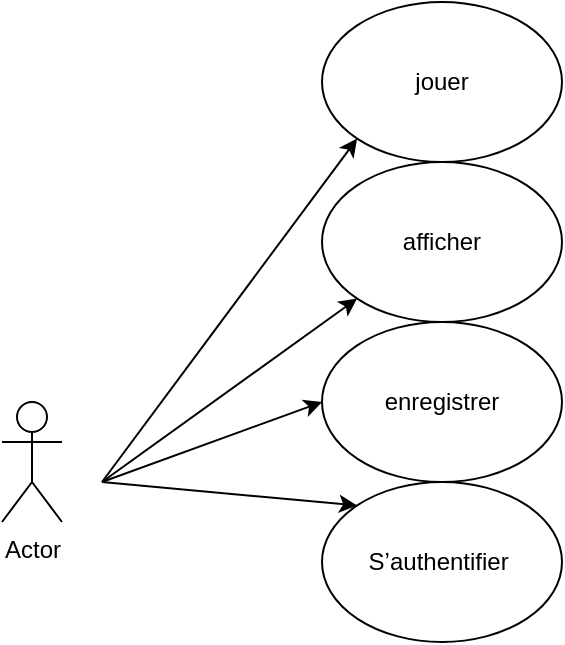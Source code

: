 <mxfile version="14.4.3" type="device"><diagram id="-2pd1vuQImngHAPDXdxn" name="Page-1"><mxGraphModel dx="1086" dy="806" grid="1" gridSize="10" guides="1" tooltips="1" connect="1" arrows="1" fold="1" page="1" pageScale="1" pageWidth="1169" pageHeight="827" math="0" shadow="0"><root><mxCell id="0"/><mxCell id="1" parent="0"/><mxCell id="WGEpBf0qIeRMKeV712XY-1" value="Actor" style="shape=umlActor;verticalLabelPosition=bottom;verticalAlign=top;html=1;outlineConnect=0;" parent="1" vertex="1"><mxGeometry x="510" y="400" width="30" height="60" as="geometry"/></mxCell><mxCell id="WGEpBf0qIeRMKeV712XY-4" value="jouer" style="ellipse;whiteSpace=wrap;html=1;" parent="1" vertex="1"><mxGeometry x="670" y="200" width="120" height="80" as="geometry"/></mxCell><mxCell id="WGEpBf0qIeRMKeV712XY-5" value="afficher" style="ellipse;whiteSpace=wrap;html=1;" parent="1" vertex="1"><mxGeometry x="670" y="280" width="120" height="80" as="geometry"/></mxCell><mxCell id="WGEpBf0qIeRMKeV712XY-7" value="enregistrer" style="ellipse;whiteSpace=wrap;html=1;" parent="1" vertex="1"><mxGeometry x="670" y="360" width="120" height="80" as="geometry"/></mxCell><mxCell id="WGEpBf0qIeRMKeV712XY-8" value="S’authentifier&amp;nbsp;" style="ellipse;whiteSpace=wrap;html=1;" parent="1" vertex="1"><mxGeometry x="670" y="440" width="120" height="80" as="geometry"/></mxCell><mxCell id="WGEpBf0qIeRMKeV712XY-9" value="" style="endArrow=classic;html=1;entryX=0;entryY=1;entryDx=0;entryDy=0;" parent="1" target="WGEpBf0qIeRMKeV712XY-4" edge="1"><mxGeometry width="50" height="50" relative="1" as="geometry"><mxPoint x="560" y="440" as="sourcePoint"/><mxPoint x="750" y="380" as="targetPoint"/></mxGeometry></mxCell><mxCell id="WGEpBf0qIeRMKeV712XY-10" value="" style="endArrow=classic;html=1;entryX=0;entryY=1;entryDx=0;entryDy=0;" parent="1" target="WGEpBf0qIeRMKeV712XY-5" edge="1"><mxGeometry width="50" height="50" relative="1" as="geometry"><mxPoint x="560" y="440" as="sourcePoint"/><mxPoint x="750" y="380" as="targetPoint"/></mxGeometry></mxCell><mxCell id="WGEpBf0qIeRMKeV712XY-11" value="" style="endArrow=classic;html=1;entryX=0;entryY=0.5;entryDx=0;entryDy=0;" parent="1" target="WGEpBf0qIeRMKeV712XY-7" edge="1"><mxGeometry width="50" height="50" relative="1" as="geometry"><mxPoint x="560" y="440" as="sourcePoint"/><mxPoint x="750" y="380" as="targetPoint"/></mxGeometry></mxCell><mxCell id="WGEpBf0qIeRMKeV712XY-12" value="" style="endArrow=classic;html=1;entryX=0;entryY=0;entryDx=0;entryDy=0;" parent="1" target="WGEpBf0qIeRMKeV712XY-8" edge="1"><mxGeometry width="50" height="50" relative="1" as="geometry"><mxPoint x="560" y="440" as="sourcePoint"/><mxPoint x="750" y="380" as="targetPoint"/></mxGeometry></mxCell></root></mxGraphModel></diagram></mxfile>